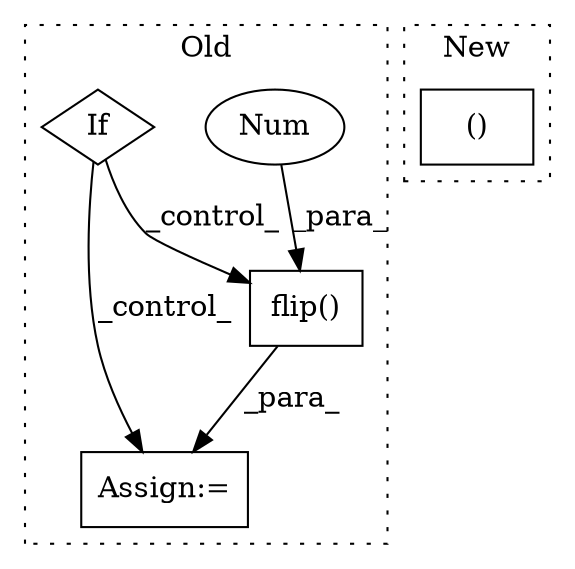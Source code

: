 digraph G {
subgraph cluster0 {
1 [label="flip()" a="75" s="21440,21452" l="11,1" shape="box"];
3 [label="Assign:=" a="68" s="21408" l="3" shape="box"];
4 [label="Num" a="76" s="21451" l="1" shape="ellipse"];
5 [label="If" a="96" s="21200" l="3" shape="diamond"];
label = "Old";
style="dotted";
}
subgraph cluster1 {
2 [label="()" a="54" s="21753" l="8" shape="box"];
label = "New";
style="dotted";
}
1 -> 3 [label="_para_"];
4 -> 1 [label="_para_"];
5 -> 3 [label="_control_"];
5 -> 1 [label="_control_"];
}